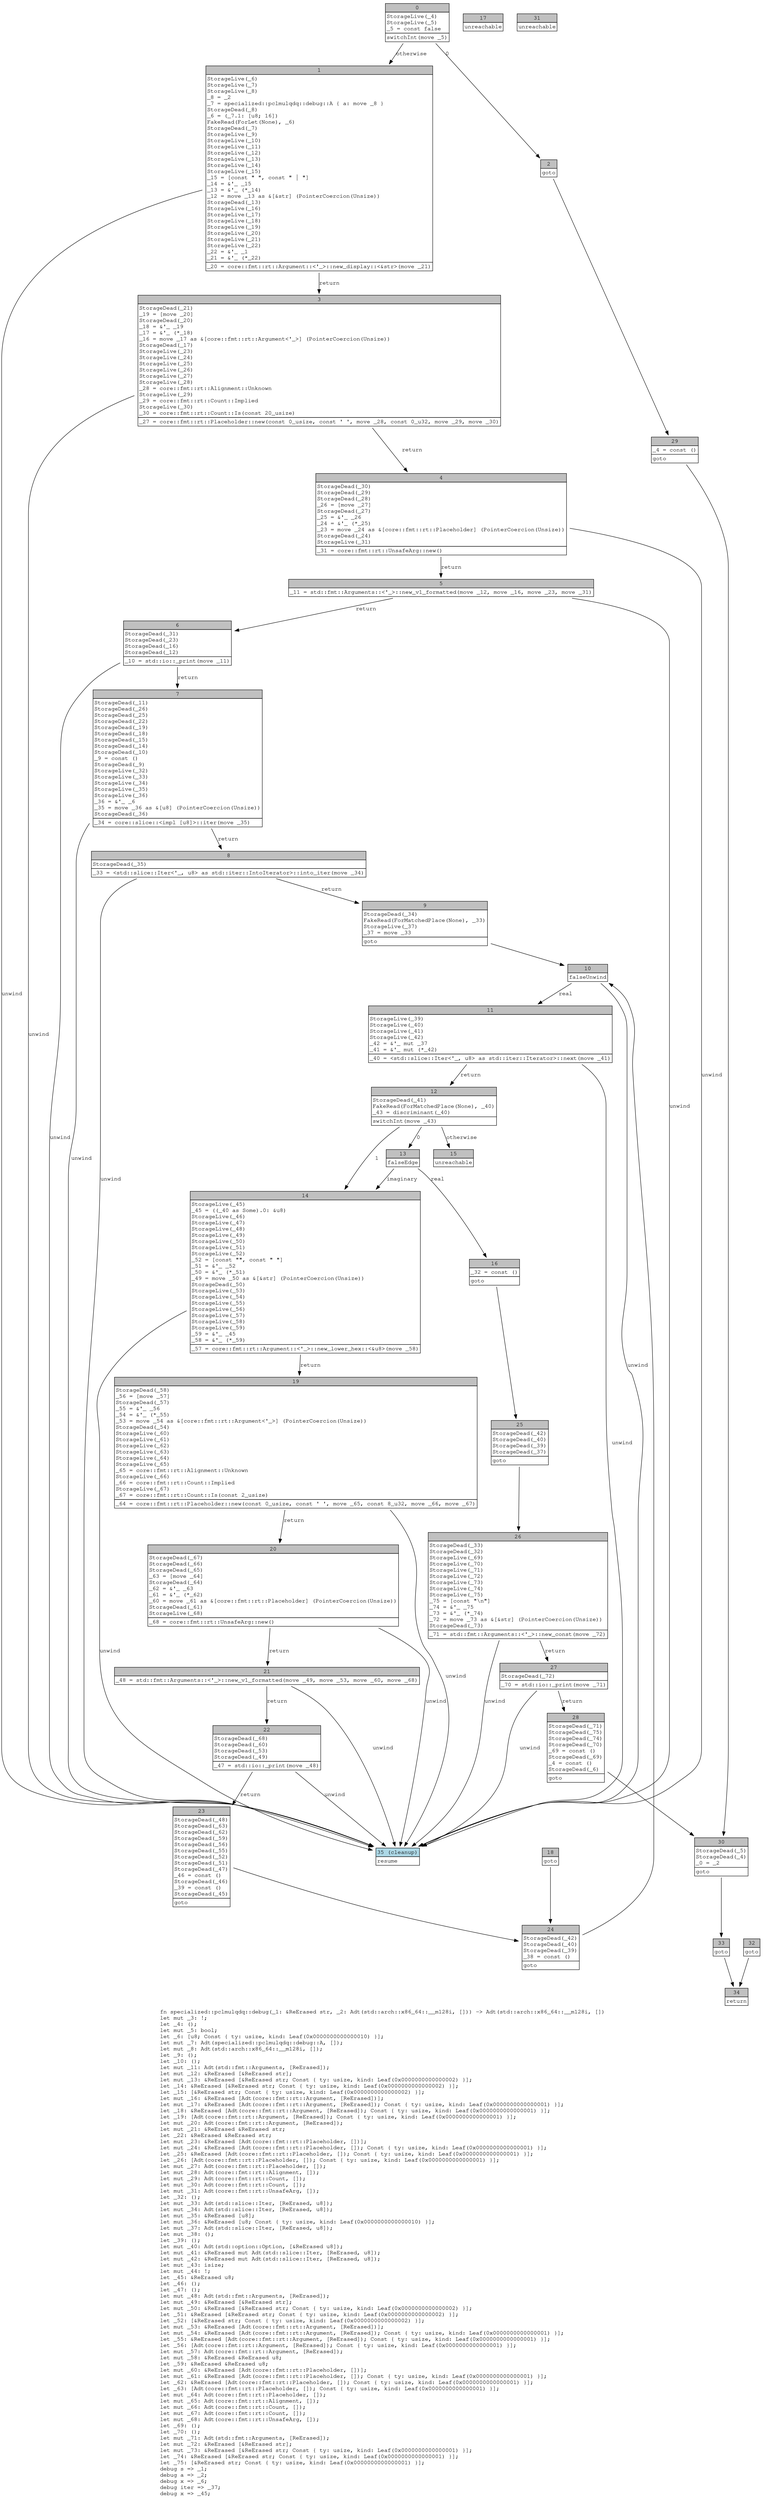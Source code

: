 digraph Mir_0_72 {
    graph [fontname="Courier, monospace"];
    node [fontname="Courier, monospace"];
    edge [fontname="Courier, monospace"];
    label=<fn specialized::pclmulqdq::debug(_1: &amp;ReErased str, _2: Adt(std::arch::x86_64::__m128i, [])) -&gt; Adt(std::arch::x86_64::__m128i, [])<br align="left"/>let mut _3: !;<br align="left"/>let _4: ();<br align="left"/>let mut _5: bool;<br align="left"/>let _6: [u8; Const { ty: usize, kind: Leaf(0x0000000000000010) }];<br align="left"/>let mut _7: Adt(specialized::pclmulqdq::debug::A, []);<br align="left"/>let mut _8: Adt(std::arch::x86_64::__m128i, []);<br align="left"/>let _9: ();<br align="left"/>let _10: ();<br align="left"/>let mut _11: Adt(std::fmt::Arguments, [ReErased]);<br align="left"/>let mut _12: &amp;ReErased [&amp;ReErased str];<br align="left"/>let mut _13: &amp;ReErased [&amp;ReErased str; Const { ty: usize, kind: Leaf(0x0000000000000002) }];<br align="left"/>let _14: &amp;ReErased [&amp;ReErased str; Const { ty: usize, kind: Leaf(0x0000000000000002) }];<br align="left"/>let _15: [&amp;ReErased str; Const { ty: usize, kind: Leaf(0x0000000000000002) }];<br align="left"/>let mut _16: &amp;ReErased [Adt(core::fmt::rt::Argument, [ReErased])];<br align="left"/>let mut _17: &amp;ReErased [Adt(core::fmt::rt::Argument, [ReErased]); Const { ty: usize, kind: Leaf(0x0000000000000001) }];<br align="left"/>let _18: &amp;ReErased [Adt(core::fmt::rt::Argument, [ReErased]); Const { ty: usize, kind: Leaf(0x0000000000000001) }];<br align="left"/>let _19: [Adt(core::fmt::rt::Argument, [ReErased]); Const { ty: usize, kind: Leaf(0x0000000000000001) }];<br align="left"/>let mut _20: Adt(core::fmt::rt::Argument, [ReErased]);<br align="left"/>let mut _21: &amp;ReErased &amp;ReErased str;<br align="left"/>let _22: &amp;ReErased &amp;ReErased str;<br align="left"/>let mut _23: &amp;ReErased [Adt(core::fmt::rt::Placeholder, [])];<br align="left"/>let mut _24: &amp;ReErased [Adt(core::fmt::rt::Placeholder, []); Const { ty: usize, kind: Leaf(0x0000000000000001) }];<br align="left"/>let _25: &amp;ReErased [Adt(core::fmt::rt::Placeholder, []); Const { ty: usize, kind: Leaf(0x0000000000000001) }];<br align="left"/>let _26: [Adt(core::fmt::rt::Placeholder, []); Const { ty: usize, kind: Leaf(0x0000000000000001) }];<br align="left"/>let mut _27: Adt(core::fmt::rt::Placeholder, []);<br align="left"/>let mut _28: Adt(core::fmt::rt::Alignment, []);<br align="left"/>let mut _29: Adt(core::fmt::rt::Count, []);<br align="left"/>let mut _30: Adt(core::fmt::rt::Count, []);<br align="left"/>let mut _31: Adt(core::fmt::rt::UnsafeArg, []);<br align="left"/>let _32: ();<br align="left"/>let mut _33: Adt(std::slice::Iter, [ReErased, u8]);<br align="left"/>let mut _34: Adt(std::slice::Iter, [ReErased, u8]);<br align="left"/>let mut _35: &amp;ReErased [u8];<br align="left"/>let mut _36: &amp;ReErased [u8; Const { ty: usize, kind: Leaf(0x0000000000000010) }];<br align="left"/>let mut _37: Adt(std::slice::Iter, [ReErased, u8]);<br align="left"/>let mut _38: ();<br align="left"/>let _39: ();<br align="left"/>let mut _40: Adt(std::option::Option, [&amp;ReErased u8]);<br align="left"/>let mut _41: &amp;ReErased mut Adt(std::slice::Iter, [ReErased, u8]);<br align="left"/>let mut _42: &amp;ReErased mut Adt(std::slice::Iter, [ReErased, u8]);<br align="left"/>let mut _43: isize;<br align="left"/>let mut _44: !;<br align="left"/>let _45: &amp;ReErased u8;<br align="left"/>let _46: ();<br align="left"/>let _47: ();<br align="left"/>let mut _48: Adt(std::fmt::Arguments, [ReErased]);<br align="left"/>let mut _49: &amp;ReErased [&amp;ReErased str];<br align="left"/>let mut _50: &amp;ReErased [&amp;ReErased str; Const { ty: usize, kind: Leaf(0x0000000000000002) }];<br align="left"/>let _51: &amp;ReErased [&amp;ReErased str; Const { ty: usize, kind: Leaf(0x0000000000000002) }];<br align="left"/>let _52: [&amp;ReErased str; Const { ty: usize, kind: Leaf(0x0000000000000002) }];<br align="left"/>let mut _53: &amp;ReErased [Adt(core::fmt::rt::Argument, [ReErased])];<br align="left"/>let mut _54: &amp;ReErased [Adt(core::fmt::rt::Argument, [ReErased]); Const { ty: usize, kind: Leaf(0x0000000000000001) }];<br align="left"/>let _55: &amp;ReErased [Adt(core::fmt::rt::Argument, [ReErased]); Const { ty: usize, kind: Leaf(0x0000000000000001) }];<br align="left"/>let _56: [Adt(core::fmt::rt::Argument, [ReErased]); Const { ty: usize, kind: Leaf(0x0000000000000001) }];<br align="left"/>let mut _57: Adt(core::fmt::rt::Argument, [ReErased]);<br align="left"/>let mut _58: &amp;ReErased &amp;ReErased u8;<br align="left"/>let _59: &amp;ReErased &amp;ReErased u8;<br align="left"/>let mut _60: &amp;ReErased [Adt(core::fmt::rt::Placeholder, [])];<br align="left"/>let mut _61: &amp;ReErased [Adt(core::fmt::rt::Placeholder, []); Const { ty: usize, kind: Leaf(0x0000000000000001) }];<br align="left"/>let _62: &amp;ReErased [Adt(core::fmt::rt::Placeholder, []); Const { ty: usize, kind: Leaf(0x0000000000000001) }];<br align="left"/>let _63: [Adt(core::fmt::rt::Placeholder, []); Const { ty: usize, kind: Leaf(0x0000000000000001) }];<br align="left"/>let mut _64: Adt(core::fmt::rt::Placeholder, []);<br align="left"/>let mut _65: Adt(core::fmt::rt::Alignment, []);<br align="left"/>let mut _66: Adt(core::fmt::rt::Count, []);<br align="left"/>let mut _67: Adt(core::fmt::rt::Count, []);<br align="left"/>let mut _68: Adt(core::fmt::rt::UnsafeArg, []);<br align="left"/>let _69: ();<br align="left"/>let _70: ();<br align="left"/>let mut _71: Adt(std::fmt::Arguments, [ReErased]);<br align="left"/>let mut _72: &amp;ReErased [&amp;ReErased str];<br align="left"/>let mut _73: &amp;ReErased [&amp;ReErased str; Const { ty: usize, kind: Leaf(0x0000000000000001) }];<br align="left"/>let _74: &amp;ReErased [&amp;ReErased str; Const { ty: usize, kind: Leaf(0x0000000000000001) }];<br align="left"/>let _75: [&amp;ReErased str; Const { ty: usize, kind: Leaf(0x0000000000000001) }];<br align="left"/>debug s =&gt; _1;<br align="left"/>debug a =&gt; _2;<br align="left"/>debug x =&gt; _6;<br align="left"/>debug iter =&gt; _37;<br align="left"/>debug x =&gt; _45;<br align="left"/>>;
    bb0__0_72 [shape="none", label=<<table border="0" cellborder="1" cellspacing="0"><tr><td bgcolor="gray" align="center" colspan="1">0</td></tr><tr><td align="left" balign="left">StorageLive(_4)<br/>StorageLive(_5)<br/>_5 = const false<br/></td></tr><tr><td align="left">switchInt(move _5)</td></tr></table>>];
    bb1__0_72 [shape="none", label=<<table border="0" cellborder="1" cellspacing="0"><tr><td bgcolor="gray" align="center" colspan="1">1</td></tr><tr><td align="left" balign="left">StorageLive(_6)<br/>StorageLive(_7)<br/>StorageLive(_8)<br/>_8 = _2<br/>_7 = specialized::pclmulqdq::debug::A { a: move _8 }<br/>StorageDead(_8)<br/>_6 = (_7.1: [u8; 16])<br/>FakeRead(ForLet(None), _6)<br/>StorageDead(_7)<br/>StorageLive(_9)<br/>StorageLive(_10)<br/>StorageLive(_11)<br/>StorageLive(_12)<br/>StorageLive(_13)<br/>StorageLive(_14)<br/>StorageLive(_15)<br/>_15 = [const &quot; &quot;, const &quot; | &quot;]<br/>_14 = &amp;'_ _15<br/>_13 = &amp;'_ (*_14)<br/>_12 = move _13 as &amp;[&amp;str] (PointerCoercion(Unsize))<br/>StorageDead(_13)<br/>StorageLive(_16)<br/>StorageLive(_17)<br/>StorageLive(_18)<br/>StorageLive(_19)<br/>StorageLive(_20)<br/>StorageLive(_21)<br/>StorageLive(_22)<br/>_22 = &amp;'_ _1<br/>_21 = &amp;'_ (*_22)<br/></td></tr><tr><td align="left">_20 = core::fmt::rt::Argument::&lt;'_&gt;::new_display::&lt;&amp;str&gt;(move _21)</td></tr></table>>];
    bb2__0_72 [shape="none", label=<<table border="0" cellborder="1" cellspacing="0"><tr><td bgcolor="gray" align="center" colspan="1">2</td></tr><tr><td align="left">goto</td></tr></table>>];
    bb3__0_72 [shape="none", label=<<table border="0" cellborder="1" cellspacing="0"><tr><td bgcolor="gray" align="center" colspan="1">3</td></tr><tr><td align="left" balign="left">StorageDead(_21)<br/>_19 = [move _20]<br/>StorageDead(_20)<br/>_18 = &amp;'_ _19<br/>_17 = &amp;'_ (*_18)<br/>_16 = move _17 as &amp;[core::fmt::rt::Argument&lt;'_&gt;] (PointerCoercion(Unsize))<br/>StorageDead(_17)<br/>StorageLive(_23)<br/>StorageLive(_24)<br/>StorageLive(_25)<br/>StorageLive(_26)<br/>StorageLive(_27)<br/>StorageLive(_28)<br/>_28 = core::fmt::rt::Alignment::Unknown<br/>StorageLive(_29)<br/>_29 = core::fmt::rt::Count::Implied<br/>StorageLive(_30)<br/>_30 = core::fmt::rt::Count::Is(const 20_usize)<br/></td></tr><tr><td align="left">_27 = core::fmt::rt::Placeholder::new(const 0_usize, const ' ', move _28, const 0_u32, move _29, move _30)</td></tr></table>>];
    bb4__0_72 [shape="none", label=<<table border="0" cellborder="1" cellspacing="0"><tr><td bgcolor="gray" align="center" colspan="1">4</td></tr><tr><td align="left" balign="left">StorageDead(_30)<br/>StorageDead(_29)<br/>StorageDead(_28)<br/>_26 = [move _27]<br/>StorageDead(_27)<br/>_25 = &amp;'_ _26<br/>_24 = &amp;'_ (*_25)<br/>_23 = move _24 as &amp;[core::fmt::rt::Placeholder] (PointerCoercion(Unsize))<br/>StorageDead(_24)<br/>StorageLive(_31)<br/></td></tr><tr><td align="left">_31 = core::fmt::rt::UnsafeArg::new()</td></tr></table>>];
    bb5__0_72 [shape="none", label=<<table border="0" cellborder="1" cellspacing="0"><tr><td bgcolor="gray" align="center" colspan="1">5</td></tr><tr><td align="left">_11 = std::fmt::Arguments::&lt;'_&gt;::new_v1_formatted(move _12, move _16, move _23, move _31)</td></tr></table>>];
    bb6__0_72 [shape="none", label=<<table border="0" cellborder="1" cellspacing="0"><tr><td bgcolor="gray" align="center" colspan="1">6</td></tr><tr><td align="left" balign="left">StorageDead(_31)<br/>StorageDead(_23)<br/>StorageDead(_16)<br/>StorageDead(_12)<br/></td></tr><tr><td align="left">_10 = std::io::_print(move _11)</td></tr></table>>];
    bb7__0_72 [shape="none", label=<<table border="0" cellborder="1" cellspacing="0"><tr><td bgcolor="gray" align="center" colspan="1">7</td></tr><tr><td align="left" balign="left">StorageDead(_11)<br/>StorageDead(_26)<br/>StorageDead(_25)<br/>StorageDead(_22)<br/>StorageDead(_19)<br/>StorageDead(_18)<br/>StorageDead(_15)<br/>StorageDead(_14)<br/>StorageDead(_10)<br/>_9 = const ()<br/>StorageDead(_9)<br/>StorageLive(_32)<br/>StorageLive(_33)<br/>StorageLive(_34)<br/>StorageLive(_35)<br/>StorageLive(_36)<br/>_36 = &amp;'_ _6<br/>_35 = move _36 as &amp;[u8] (PointerCoercion(Unsize))<br/>StorageDead(_36)<br/></td></tr><tr><td align="left">_34 = core::slice::&lt;impl [u8]&gt;::iter(move _35)</td></tr></table>>];
    bb8__0_72 [shape="none", label=<<table border="0" cellborder="1" cellspacing="0"><tr><td bgcolor="gray" align="center" colspan="1">8</td></tr><tr><td align="left" balign="left">StorageDead(_35)<br/></td></tr><tr><td align="left">_33 = &lt;std::slice::Iter&lt;'_, u8&gt; as std::iter::IntoIterator&gt;::into_iter(move _34)</td></tr></table>>];
    bb9__0_72 [shape="none", label=<<table border="0" cellborder="1" cellspacing="0"><tr><td bgcolor="gray" align="center" colspan="1">9</td></tr><tr><td align="left" balign="left">StorageDead(_34)<br/>FakeRead(ForMatchedPlace(None), _33)<br/>StorageLive(_37)<br/>_37 = move _33<br/></td></tr><tr><td align="left">goto</td></tr></table>>];
    bb10__0_72 [shape="none", label=<<table border="0" cellborder="1" cellspacing="0"><tr><td bgcolor="gray" align="center" colspan="1">10</td></tr><tr><td align="left">falseUnwind</td></tr></table>>];
    bb11__0_72 [shape="none", label=<<table border="0" cellborder="1" cellspacing="0"><tr><td bgcolor="gray" align="center" colspan="1">11</td></tr><tr><td align="left" balign="left">StorageLive(_39)<br/>StorageLive(_40)<br/>StorageLive(_41)<br/>StorageLive(_42)<br/>_42 = &amp;'_ mut _37<br/>_41 = &amp;'_ mut (*_42)<br/></td></tr><tr><td align="left">_40 = &lt;std::slice::Iter&lt;'_, u8&gt; as std::iter::Iterator&gt;::next(move _41)</td></tr></table>>];
    bb12__0_72 [shape="none", label=<<table border="0" cellborder="1" cellspacing="0"><tr><td bgcolor="gray" align="center" colspan="1">12</td></tr><tr><td align="left" balign="left">StorageDead(_41)<br/>FakeRead(ForMatchedPlace(None), _40)<br/>_43 = discriminant(_40)<br/></td></tr><tr><td align="left">switchInt(move _43)</td></tr></table>>];
    bb13__0_72 [shape="none", label=<<table border="0" cellborder="1" cellspacing="0"><tr><td bgcolor="gray" align="center" colspan="1">13</td></tr><tr><td align="left">falseEdge</td></tr></table>>];
    bb14__0_72 [shape="none", label=<<table border="0" cellborder="1" cellspacing="0"><tr><td bgcolor="gray" align="center" colspan="1">14</td></tr><tr><td align="left" balign="left">StorageLive(_45)<br/>_45 = ((_40 as Some).0: &amp;u8)<br/>StorageLive(_46)<br/>StorageLive(_47)<br/>StorageLive(_48)<br/>StorageLive(_49)<br/>StorageLive(_50)<br/>StorageLive(_51)<br/>StorageLive(_52)<br/>_52 = [const &quot;&quot;, const &quot; &quot;]<br/>_51 = &amp;'_ _52<br/>_50 = &amp;'_ (*_51)<br/>_49 = move _50 as &amp;[&amp;str] (PointerCoercion(Unsize))<br/>StorageDead(_50)<br/>StorageLive(_53)<br/>StorageLive(_54)<br/>StorageLive(_55)<br/>StorageLive(_56)<br/>StorageLive(_57)<br/>StorageLive(_58)<br/>StorageLive(_59)<br/>_59 = &amp;'_ _45<br/>_58 = &amp;'_ (*_59)<br/></td></tr><tr><td align="left">_57 = core::fmt::rt::Argument::&lt;'_&gt;::new_lower_hex::&lt;&amp;u8&gt;(move _58)</td></tr></table>>];
    bb15__0_72 [shape="none", label=<<table border="0" cellborder="1" cellspacing="0"><tr><td bgcolor="gray" align="center" colspan="1">15</td></tr><tr><td align="left">unreachable</td></tr></table>>];
    bb16__0_72 [shape="none", label=<<table border="0" cellborder="1" cellspacing="0"><tr><td bgcolor="gray" align="center" colspan="1">16</td></tr><tr><td align="left" balign="left">_32 = const ()<br/></td></tr><tr><td align="left">goto</td></tr></table>>];
    bb17__0_72 [shape="none", label=<<table border="0" cellborder="1" cellspacing="0"><tr><td bgcolor="gray" align="center" colspan="1">17</td></tr><tr><td align="left">unreachable</td></tr></table>>];
    bb18__0_72 [shape="none", label=<<table border="0" cellborder="1" cellspacing="0"><tr><td bgcolor="gray" align="center" colspan="1">18</td></tr><tr><td align="left">goto</td></tr></table>>];
    bb19__0_72 [shape="none", label=<<table border="0" cellborder="1" cellspacing="0"><tr><td bgcolor="gray" align="center" colspan="1">19</td></tr><tr><td align="left" balign="left">StorageDead(_58)<br/>_56 = [move _57]<br/>StorageDead(_57)<br/>_55 = &amp;'_ _56<br/>_54 = &amp;'_ (*_55)<br/>_53 = move _54 as &amp;[core::fmt::rt::Argument&lt;'_&gt;] (PointerCoercion(Unsize))<br/>StorageDead(_54)<br/>StorageLive(_60)<br/>StorageLive(_61)<br/>StorageLive(_62)<br/>StorageLive(_63)<br/>StorageLive(_64)<br/>StorageLive(_65)<br/>_65 = core::fmt::rt::Alignment::Unknown<br/>StorageLive(_66)<br/>_66 = core::fmt::rt::Count::Implied<br/>StorageLive(_67)<br/>_67 = core::fmt::rt::Count::Is(const 2_usize)<br/></td></tr><tr><td align="left">_64 = core::fmt::rt::Placeholder::new(const 0_usize, const ' ', move _65, const 8_u32, move _66, move _67)</td></tr></table>>];
    bb20__0_72 [shape="none", label=<<table border="0" cellborder="1" cellspacing="0"><tr><td bgcolor="gray" align="center" colspan="1">20</td></tr><tr><td align="left" balign="left">StorageDead(_67)<br/>StorageDead(_66)<br/>StorageDead(_65)<br/>_63 = [move _64]<br/>StorageDead(_64)<br/>_62 = &amp;'_ _63<br/>_61 = &amp;'_ (*_62)<br/>_60 = move _61 as &amp;[core::fmt::rt::Placeholder] (PointerCoercion(Unsize))<br/>StorageDead(_61)<br/>StorageLive(_68)<br/></td></tr><tr><td align="left">_68 = core::fmt::rt::UnsafeArg::new()</td></tr></table>>];
    bb21__0_72 [shape="none", label=<<table border="0" cellborder="1" cellspacing="0"><tr><td bgcolor="gray" align="center" colspan="1">21</td></tr><tr><td align="left">_48 = std::fmt::Arguments::&lt;'_&gt;::new_v1_formatted(move _49, move _53, move _60, move _68)</td></tr></table>>];
    bb22__0_72 [shape="none", label=<<table border="0" cellborder="1" cellspacing="0"><tr><td bgcolor="gray" align="center" colspan="1">22</td></tr><tr><td align="left" balign="left">StorageDead(_68)<br/>StorageDead(_60)<br/>StorageDead(_53)<br/>StorageDead(_49)<br/></td></tr><tr><td align="left">_47 = std::io::_print(move _48)</td></tr></table>>];
    bb23__0_72 [shape="none", label=<<table border="0" cellborder="1" cellspacing="0"><tr><td bgcolor="gray" align="center" colspan="1">23</td></tr><tr><td align="left" balign="left">StorageDead(_48)<br/>StorageDead(_63)<br/>StorageDead(_62)<br/>StorageDead(_59)<br/>StorageDead(_56)<br/>StorageDead(_55)<br/>StorageDead(_52)<br/>StorageDead(_51)<br/>StorageDead(_47)<br/>_46 = const ()<br/>StorageDead(_46)<br/>_39 = const ()<br/>StorageDead(_45)<br/></td></tr><tr><td align="left">goto</td></tr></table>>];
    bb24__0_72 [shape="none", label=<<table border="0" cellborder="1" cellspacing="0"><tr><td bgcolor="gray" align="center" colspan="1">24</td></tr><tr><td align="left" balign="left">StorageDead(_42)<br/>StorageDead(_40)<br/>StorageDead(_39)<br/>_38 = const ()<br/></td></tr><tr><td align="left">goto</td></tr></table>>];
    bb25__0_72 [shape="none", label=<<table border="0" cellborder="1" cellspacing="0"><tr><td bgcolor="gray" align="center" colspan="1">25</td></tr><tr><td align="left" balign="left">StorageDead(_42)<br/>StorageDead(_40)<br/>StorageDead(_39)<br/>StorageDead(_37)<br/></td></tr><tr><td align="left">goto</td></tr></table>>];
    bb26__0_72 [shape="none", label=<<table border="0" cellborder="1" cellspacing="0"><tr><td bgcolor="gray" align="center" colspan="1">26</td></tr><tr><td align="left" balign="left">StorageDead(_33)<br/>StorageDead(_32)<br/>StorageLive(_69)<br/>StorageLive(_70)<br/>StorageLive(_71)<br/>StorageLive(_72)<br/>StorageLive(_73)<br/>StorageLive(_74)<br/>StorageLive(_75)<br/>_75 = [const &quot;\n&quot;]<br/>_74 = &amp;'_ _75<br/>_73 = &amp;'_ (*_74)<br/>_72 = move _73 as &amp;[&amp;str] (PointerCoercion(Unsize))<br/>StorageDead(_73)<br/></td></tr><tr><td align="left">_71 = std::fmt::Arguments::&lt;'_&gt;::new_const(move _72)</td></tr></table>>];
    bb27__0_72 [shape="none", label=<<table border="0" cellborder="1" cellspacing="0"><tr><td bgcolor="gray" align="center" colspan="1">27</td></tr><tr><td align="left" balign="left">StorageDead(_72)<br/></td></tr><tr><td align="left">_70 = std::io::_print(move _71)</td></tr></table>>];
    bb28__0_72 [shape="none", label=<<table border="0" cellborder="1" cellspacing="0"><tr><td bgcolor="gray" align="center" colspan="1">28</td></tr><tr><td align="left" balign="left">StorageDead(_71)<br/>StorageDead(_75)<br/>StorageDead(_74)<br/>StorageDead(_70)<br/>_69 = const ()<br/>StorageDead(_69)<br/>_4 = const ()<br/>StorageDead(_6)<br/></td></tr><tr><td align="left">goto</td></tr></table>>];
    bb29__0_72 [shape="none", label=<<table border="0" cellborder="1" cellspacing="0"><tr><td bgcolor="gray" align="center" colspan="1">29</td></tr><tr><td align="left" balign="left">_4 = const ()<br/></td></tr><tr><td align="left">goto</td></tr></table>>];
    bb30__0_72 [shape="none", label=<<table border="0" cellborder="1" cellspacing="0"><tr><td bgcolor="gray" align="center" colspan="1">30</td></tr><tr><td align="left" balign="left">StorageDead(_5)<br/>StorageDead(_4)<br/>_0 = _2<br/></td></tr><tr><td align="left">goto</td></tr></table>>];
    bb31__0_72 [shape="none", label=<<table border="0" cellborder="1" cellspacing="0"><tr><td bgcolor="gray" align="center" colspan="1">31</td></tr><tr><td align="left">unreachable</td></tr></table>>];
    bb32__0_72 [shape="none", label=<<table border="0" cellborder="1" cellspacing="0"><tr><td bgcolor="gray" align="center" colspan="1">32</td></tr><tr><td align="left">goto</td></tr></table>>];
    bb33__0_72 [shape="none", label=<<table border="0" cellborder="1" cellspacing="0"><tr><td bgcolor="gray" align="center" colspan="1">33</td></tr><tr><td align="left">goto</td></tr></table>>];
    bb34__0_72 [shape="none", label=<<table border="0" cellborder="1" cellspacing="0"><tr><td bgcolor="gray" align="center" colspan="1">34</td></tr><tr><td align="left">return</td></tr></table>>];
    bb35__0_72 [shape="none", label=<<table border="0" cellborder="1" cellspacing="0"><tr><td bgcolor="lightblue" align="center" colspan="1">35 (cleanup)</td></tr><tr><td align="left">resume</td></tr></table>>];
    bb0__0_72 -> bb2__0_72 [label="0"];
    bb0__0_72 -> bb1__0_72 [label="otherwise"];
    bb1__0_72 -> bb3__0_72 [label="return"];
    bb1__0_72 -> bb35__0_72 [label="unwind"];
    bb2__0_72 -> bb29__0_72 [label=""];
    bb3__0_72 -> bb4__0_72 [label="return"];
    bb3__0_72 -> bb35__0_72 [label="unwind"];
    bb4__0_72 -> bb5__0_72 [label="return"];
    bb4__0_72 -> bb35__0_72 [label="unwind"];
    bb5__0_72 -> bb6__0_72 [label="return"];
    bb5__0_72 -> bb35__0_72 [label="unwind"];
    bb6__0_72 -> bb7__0_72 [label="return"];
    bb6__0_72 -> bb35__0_72 [label="unwind"];
    bb7__0_72 -> bb8__0_72 [label="return"];
    bb7__0_72 -> bb35__0_72 [label="unwind"];
    bb8__0_72 -> bb9__0_72 [label="return"];
    bb8__0_72 -> bb35__0_72 [label="unwind"];
    bb9__0_72 -> bb10__0_72 [label=""];
    bb10__0_72 -> bb11__0_72 [label="real"];
    bb10__0_72 -> bb35__0_72 [label="unwind"];
    bb11__0_72 -> bb12__0_72 [label="return"];
    bb11__0_72 -> bb35__0_72 [label="unwind"];
    bb12__0_72 -> bb13__0_72 [label="0"];
    bb12__0_72 -> bb14__0_72 [label="1"];
    bb12__0_72 -> bb15__0_72 [label="otherwise"];
    bb13__0_72 -> bb16__0_72 [label="real"];
    bb13__0_72 -> bb14__0_72 [label="imaginary"];
    bb14__0_72 -> bb19__0_72 [label="return"];
    bb14__0_72 -> bb35__0_72 [label="unwind"];
    bb16__0_72 -> bb25__0_72 [label=""];
    bb18__0_72 -> bb24__0_72 [label=""];
    bb19__0_72 -> bb20__0_72 [label="return"];
    bb19__0_72 -> bb35__0_72 [label="unwind"];
    bb20__0_72 -> bb21__0_72 [label="return"];
    bb20__0_72 -> bb35__0_72 [label="unwind"];
    bb21__0_72 -> bb22__0_72 [label="return"];
    bb21__0_72 -> bb35__0_72 [label="unwind"];
    bb22__0_72 -> bb23__0_72 [label="return"];
    bb22__0_72 -> bb35__0_72 [label="unwind"];
    bb23__0_72 -> bb24__0_72 [label=""];
    bb24__0_72 -> bb10__0_72 [label=""];
    bb25__0_72 -> bb26__0_72 [label=""];
    bb26__0_72 -> bb27__0_72 [label="return"];
    bb26__0_72 -> bb35__0_72 [label="unwind"];
    bb27__0_72 -> bb28__0_72 [label="return"];
    bb27__0_72 -> bb35__0_72 [label="unwind"];
    bb28__0_72 -> bb30__0_72 [label=""];
    bb29__0_72 -> bb30__0_72 [label=""];
    bb30__0_72 -> bb33__0_72 [label=""];
    bb32__0_72 -> bb34__0_72 [label=""];
    bb33__0_72 -> bb34__0_72 [label=""];
}
